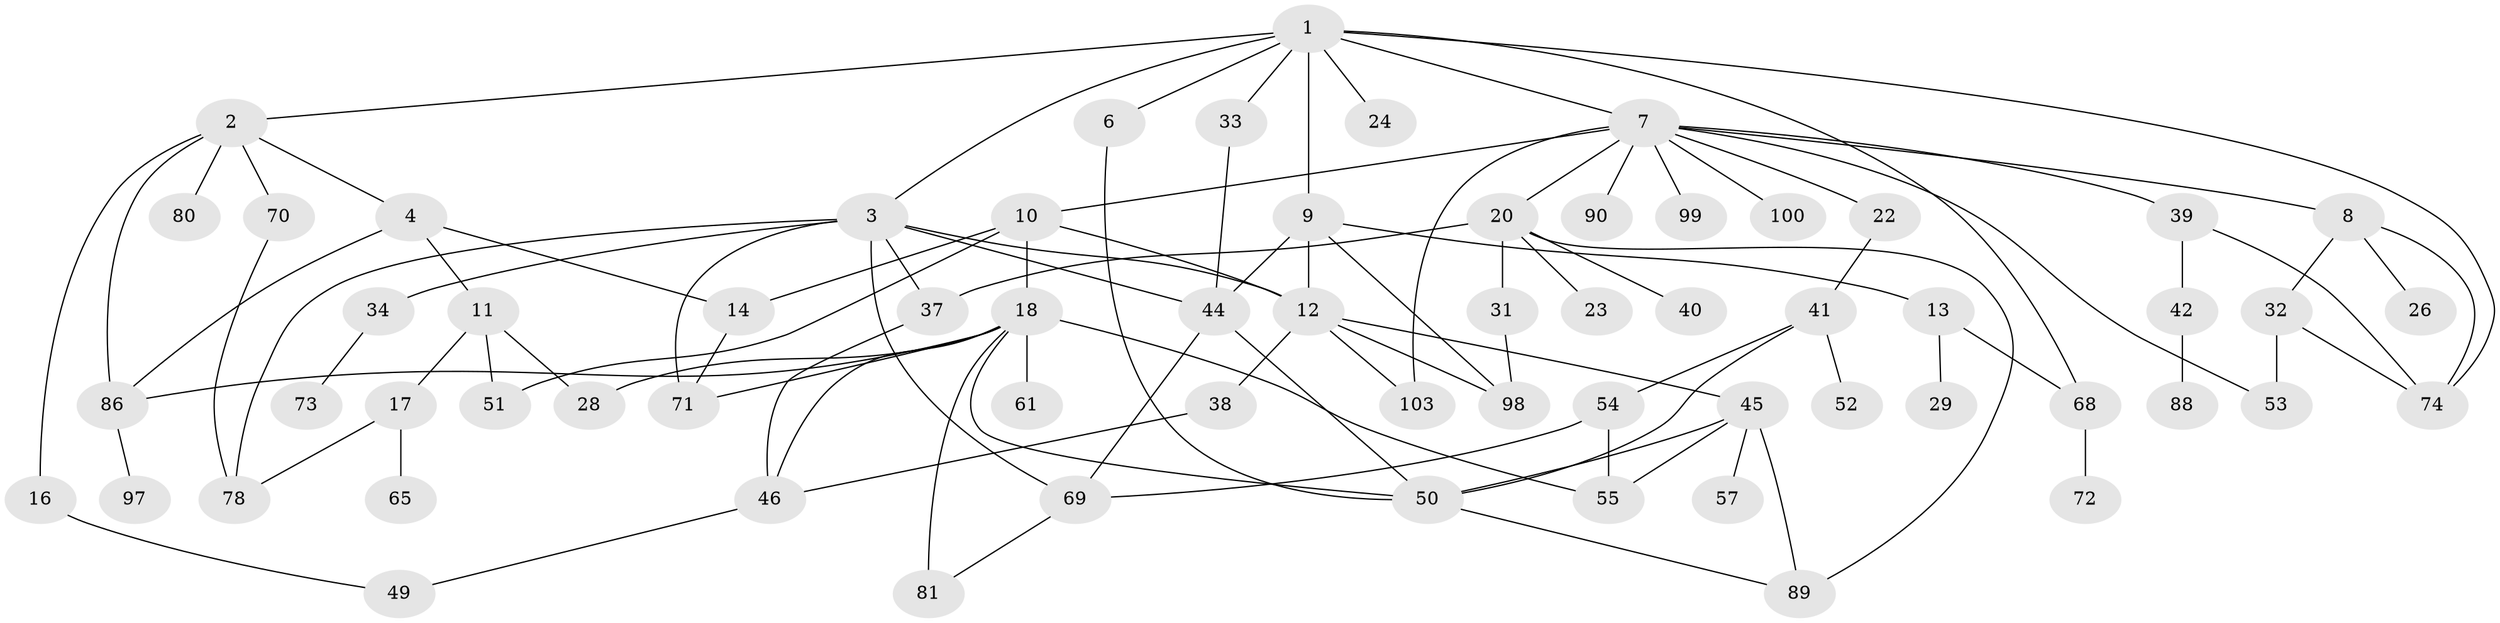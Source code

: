 // original degree distribution, {6: 0.038834951456310676, 7: 0.009708737864077669, 4: 0.08737864077669903, 5: 0.08737864077669903, 3: 0.23300970873786409, 9: 0.009708737864077669, 2: 0.2912621359223301, 1: 0.24271844660194175}
// Generated by graph-tools (version 1.1) at 2025/10/02/27/25 16:10:53]
// undirected, 65 vertices, 100 edges
graph export_dot {
graph [start="1"]
  node [color=gray90,style=filled];
  1 [super="+5"];
  2 [super="+21"];
  3 [super="+19"];
  4;
  6 [super="+87"];
  7 [super="+43"];
  8 [super="+15"];
  9 [super="+77"];
  10 [super="+95"];
  11 [super="+27"];
  12 [super="+36"];
  13;
  14 [super="+102"];
  16;
  17 [super="+25"];
  18 [super="+60"];
  20 [super="+35"];
  22;
  23;
  24;
  26 [super="+67"];
  28 [super="+30"];
  29;
  31 [super="+56"];
  32 [super="+66"];
  33 [super="+76"];
  34;
  37 [super="+48"];
  38;
  39 [super="+84"];
  40;
  41 [super="+47"];
  42 [super="+64"];
  44 [super="+62"];
  45 [super="+83"];
  46 [super="+58"];
  49 [super="+63"];
  50 [super="+75"];
  51;
  52 [super="+96"];
  53;
  54 [super="+59"];
  55;
  57 [super="+91"];
  61;
  65;
  68;
  69 [super="+82"];
  70 [super="+94"];
  71 [super="+79"];
  72 [super="+85"];
  73;
  74 [super="+92"];
  78 [super="+93"];
  80;
  81;
  86;
  88;
  89;
  90;
  97;
  98 [super="+101"];
  99;
  100;
  103;
  1 -- 2;
  1 -- 3;
  1 -- 7;
  1 -- 9;
  1 -- 33;
  1 -- 68;
  1 -- 6;
  1 -- 24;
  1 -- 74;
  2 -- 4;
  2 -- 16;
  2 -- 70;
  2 -- 80;
  2 -- 86;
  3 -- 37;
  3 -- 12;
  3 -- 34;
  3 -- 69;
  3 -- 71;
  3 -- 44;
  3 -- 78;
  4 -- 11;
  4 -- 86;
  4 -- 14;
  6 -- 50;
  7 -- 8;
  7 -- 10 [weight=2];
  7 -- 20;
  7 -- 22;
  7 -- 39;
  7 -- 103;
  7 -- 99;
  7 -- 100;
  7 -- 53;
  7 -- 90;
  8 -- 26;
  8 -- 32;
  8 -- 74;
  9 -- 12;
  9 -- 13;
  9 -- 44;
  9 -- 98;
  10 -- 14;
  10 -- 18;
  10 -- 51;
  10 -- 12;
  11 -- 17;
  11 -- 51;
  11 -- 28;
  12 -- 38;
  12 -- 98;
  12 -- 103;
  12 -- 45;
  13 -- 29;
  13 -- 68;
  14 -- 71;
  16 -- 49;
  17 -- 65;
  17 -- 78;
  18 -- 50;
  18 -- 55;
  18 -- 86;
  18 -- 81;
  18 -- 61;
  18 -- 46;
  18 -- 71;
  18 -- 28;
  20 -- 23;
  20 -- 31;
  20 -- 89;
  20 -- 40;
  20 -- 37;
  22 -- 41;
  31 -- 98;
  32 -- 74;
  32 -- 53;
  33 -- 44;
  34 -- 73;
  37 -- 46;
  38 -- 46;
  39 -- 42;
  39 -- 74;
  41 -- 54;
  41 -- 52;
  41 -- 50;
  42 -- 88;
  44 -- 69;
  44 -- 50;
  45 -- 57;
  45 -- 55;
  45 -- 89;
  45 -- 50;
  46 -- 49;
  50 -- 89;
  54 -- 69;
  54 -- 55;
  68 -- 72;
  69 -- 81;
  70 -- 78;
  86 -- 97;
}
